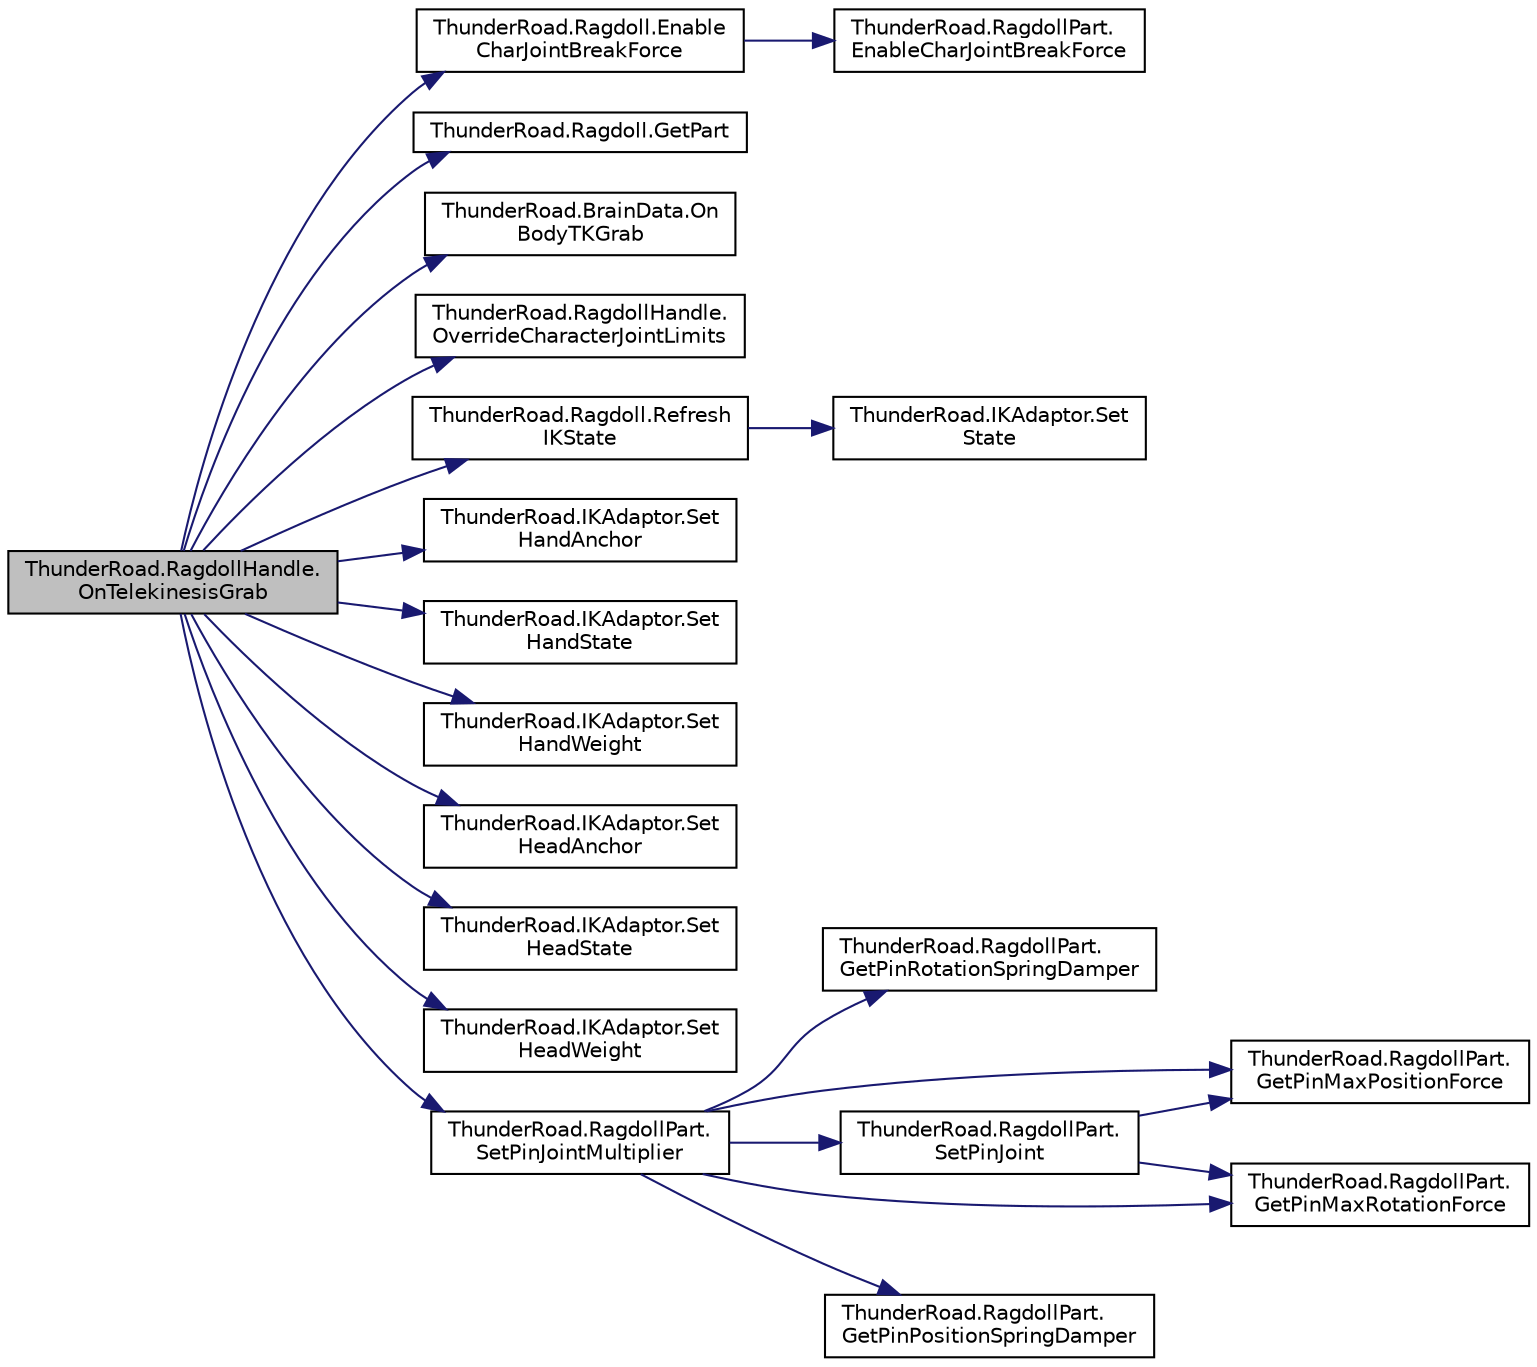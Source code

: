 digraph "ThunderRoad.RagdollHandle.OnTelekinesisGrab"
{
 // LATEX_PDF_SIZE
  edge [fontname="Helvetica",fontsize="10",labelfontname="Helvetica",labelfontsize="10"];
  node [fontname="Helvetica",fontsize="10",shape=record];
  rankdir="LR";
  Node1 [label="ThunderRoad.RagdollHandle.\lOnTelekinesisGrab",height=0.2,width=0.4,color="black", fillcolor="grey75", style="filled", fontcolor="black",tooltip="Called when [telekinesis grab]."];
  Node1 -> Node2 [color="midnightblue",fontsize="10",style="solid",fontname="Helvetica"];
  Node2 [label="ThunderRoad.Ragdoll.Enable\lCharJointBreakForce",height=0.2,width=0.4,color="black", fillcolor="white", style="filled",URL="$class_thunder_road_1_1_ragdoll.html#a4bc57fc9c6949ee4bd449e917a1d5e94",tooltip="Enables the character joint break force."];
  Node2 -> Node3 [color="midnightblue",fontsize="10",style="solid",fontname="Helvetica"];
  Node3 [label="ThunderRoad.RagdollPart.\lEnableCharJointBreakForce",height=0.2,width=0.4,color="black", fillcolor="white", style="filled",URL="$class_thunder_road_1_1_ragdoll_part.html#ac83ebd050e899a16c0200f478da10e37",tooltip="Enables the character joint break force."];
  Node1 -> Node4 [color="midnightblue",fontsize="10",style="solid",fontname="Helvetica"];
  Node4 [label="ThunderRoad.Ragdoll.GetPart",height=0.2,width=0.4,color="black", fillcolor="white", style="filled",URL="$class_thunder_road_1_1_ragdoll.html#a63bb50459ca0652451c1aef3fc8155cb",tooltip="Gets the part."];
  Node1 -> Node5 [color="midnightblue",fontsize="10",style="solid",fontname="Helvetica"];
  Node5 [label="ThunderRoad.BrainData.On\lBodyTKGrab",height=0.2,width=0.4,color="black", fillcolor="white", style="filled",URL="$class_thunder_road_1_1_brain_data.html#a08a91307a7c3a0f7f4b6fdf0065537b2",tooltip="Called when [body tk grab]."];
  Node1 -> Node6 [color="midnightblue",fontsize="10",style="solid",fontname="Helvetica"];
  Node6 [label="ThunderRoad.RagdollHandle.\lOverrideCharacterJointLimits",height=0.2,width=0.4,color="black", fillcolor="white", style="filled",URL="$class_thunder_road_1_1_ragdoll_handle.html#aab2d54e1a8d1a1389dfa6786b072b3a0",tooltip="Overrides the character joint limits."];
  Node1 -> Node7 [color="midnightblue",fontsize="10",style="solid",fontname="Helvetica"];
  Node7 [label="ThunderRoad.Ragdoll.Refresh\lIKState",height=0.2,width=0.4,color="black", fillcolor="white", style="filled",URL="$class_thunder_road_1_1_ragdoll.html#a4a2919a73a4b441770329465e888fefa",tooltip="Refreshes the state of the ik."];
  Node7 -> Node8 [color="midnightblue",fontsize="10",style="solid",fontname="Helvetica"];
  Node8 [label="ThunderRoad.IKAdaptor.Set\lState",height=0.2,width=0.4,color="black", fillcolor="white", style="filled",URL="$class_thunder_road_1_1_i_k_adaptor.html#ac6aad81cc98d5bf27f06f05186ba9139",tooltip="Sets the state."];
  Node1 -> Node9 [color="midnightblue",fontsize="10",style="solid",fontname="Helvetica"];
  Node9 [label="ThunderRoad.IKAdaptor.Set\lHandAnchor",height=0.2,width=0.4,color="black", fillcolor="white", style="filled",URL="$class_thunder_road_1_1_i_k_adaptor.html#a209af96681a437917b83e3254ef7cb5f",tooltip="Sets the hand anchor."];
  Node1 -> Node10 [color="midnightblue",fontsize="10",style="solid",fontname="Helvetica"];
  Node10 [label="ThunderRoad.IKAdaptor.Set\lHandState",height=0.2,width=0.4,color="black", fillcolor="white", style="filled",URL="$class_thunder_road_1_1_i_k_adaptor.html#acab4f1605d2b95cbd0c33b50e5c42a7f",tooltip="Sets the state of the hand."];
  Node1 -> Node11 [color="midnightblue",fontsize="10",style="solid",fontname="Helvetica"];
  Node11 [label="ThunderRoad.IKAdaptor.Set\lHandWeight",height=0.2,width=0.4,color="black", fillcolor="white", style="filled",URL="$class_thunder_road_1_1_i_k_adaptor.html#a2d57b81907544c732ff2c65b5fb092d3",tooltip="Sets the hand weight."];
  Node1 -> Node12 [color="midnightblue",fontsize="10",style="solid",fontname="Helvetica"];
  Node12 [label="ThunderRoad.IKAdaptor.Set\lHeadAnchor",height=0.2,width=0.4,color="black", fillcolor="white", style="filled",URL="$class_thunder_road_1_1_i_k_adaptor.html#a49beab81298c3150a4e19af680b2e0ba",tooltip="Sets the head anchor."];
  Node1 -> Node13 [color="midnightblue",fontsize="10",style="solid",fontname="Helvetica"];
  Node13 [label="ThunderRoad.IKAdaptor.Set\lHeadState",height=0.2,width=0.4,color="black", fillcolor="white", style="filled",URL="$class_thunder_road_1_1_i_k_adaptor.html#ab8afa32f8dd08780847454db9b50946f",tooltip="Sets the state of the head."];
  Node1 -> Node14 [color="midnightblue",fontsize="10",style="solid",fontname="Helvetica"];
  Node14 [label="ThunderRoad.IKAdaptor.Set\lHeadWeight",height=0.2,width=0.4,color="black", fillcolor="white", style="filled",URL="$class_thunder_road_1_1_i_k_adaptor.html#ac9285f82ba70eb126278a192becd85c5",tooltip="Sets the head weight."];
  Node1 -> Node15 [color="midnightblue",fontsize="10",style="solid",fontname="Helvetica"];
  Node15 [label="ThunderRoad.RagdollPart.\lSetPinJointMultiplier",height=0.2,width=0.4,color="black", fillcolor="white", style="filled",URL="$class_thunder_road_1_1_ragdoll_part.html#a4ffa910e36a0bdc13e0ba9ec86a22339",tooltip="Sets the pin joint multiplier."];
  Node15 -> Node16 [color="midnightblue",fontsize="10",style="solid",fontname="Helvetica"];
  Node16 [label="ThunderRoad.RagdollPart.\lGetPinMaxPositionForce",height=0.2,width=0.4,color="black", fillcolor="white", style="filled",URL="$class_thunder_road_1_1_ragdoll_part.html#acd72acf2e180c26d25000f2543bce040",tooltip="Gets the pin maximum position force."];
  Node15 -> Node17 [color="midnightblue",fontsize="10",style="solid",fontname="Helvetica"];
  Node17 [label="ThunderRoad.RagdollPart.\lGetPinMaxRotationForce",height=0.2,width=0.4,color="black", fillcolor="white", style="filled",URL="$class_thunder_road_1_1_ragdoll_part.html#a72d1133f23c80848e7e536f7717cb2e9",tooltip="Gets the pin maximum rotation force."];
  Node15 -> Node18 [color="midnightblue",fontsize="10",style="solid",fontname="Helvetica"];
  Node18 [label="ThunderRoad.RagdollPart.\lGetPinPositionSpringDamper",height=0.2,width=0.4,color="black", fillcolor="white", style="filled",URL="$class_thunder_road_1_1_ragdoll_part.html#ad4150bf8c5bce15d134509cd2c7daf87",tooltip="Gets the pin position spring damper."];
  Node15 -> Node19 [color="midnightblue",fontsize="10",style="solid",fontname="Helvetica"];
  Node19 [label="ThunderRoad.RagdollPart.\lGetPinRotationSpringDamper",height=0.2,width=0.4,color="black", fillcolor="white", style="filled",URL="$class_thunder_road_1_1_ragdoll_part.html#ab0c1dcce0e85db29f55ecd430e9d2cf6",tooltip="Gets the pin rotation spring damper."];
  Node15 -> Node20 [color="midnightblue",fontsize="10",style="solid",fontname="Helvetica"];
  Node20 [label="ThunderRoad.RagdollPart.\lSetPinJoint",height=0.2,width=0.4,color="black", fillcolor="white", style="filled",URL="$class_thunder_road_1_1_ragdoll_part.html#a21d4dd742aa88857e741c620986131be",tooltip="Sets the pin joint."];
  Node20 -> Node16 [color="midnightblue",fontsize="10",style="solid",fontname="Helvetica"];
  Node20 -> Node17 [color="midnightblue",fontsize="10",style="solid",fontname="Helvetica"];
}
